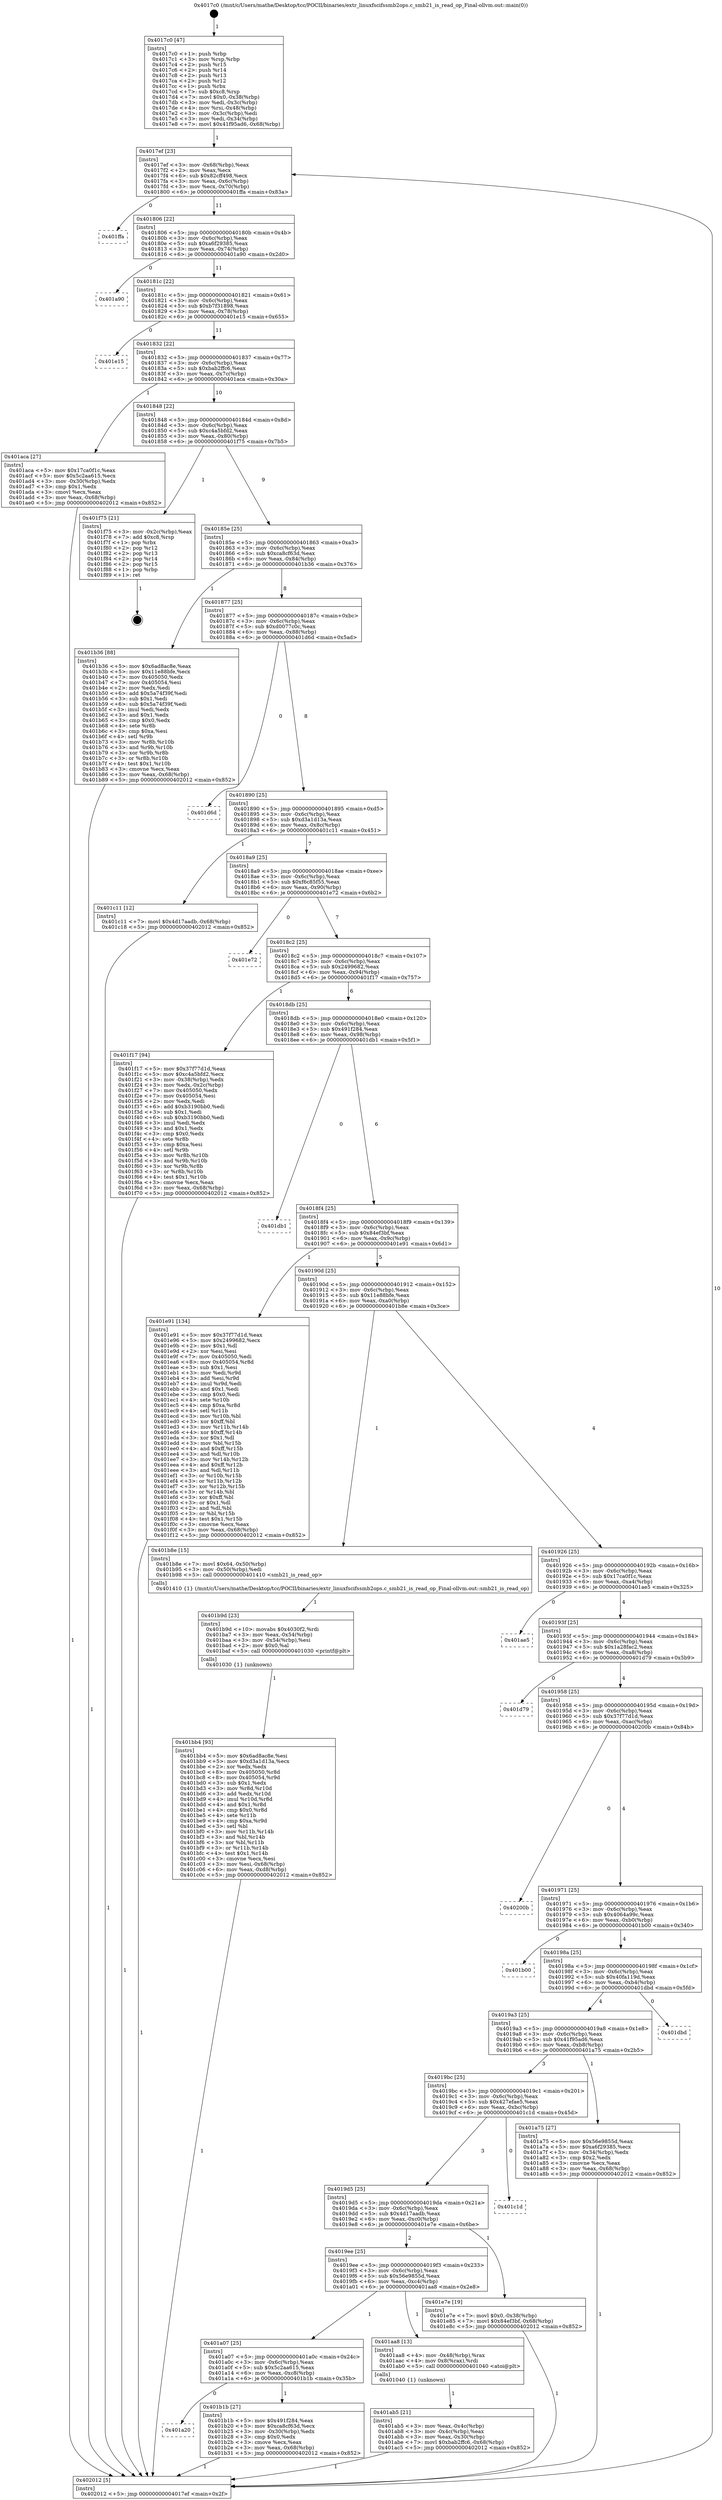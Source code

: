 digraph "0x4017c0" {
  label = "0x4017c0 (/mnt/c/Users/mathe/Desktop/tcc/POCII/binaries/extr_linuxfscifssmb2ops.c_smb21_is_read_op_Final-ollvm.out::main(0))"
  labelloc = "t"
  node[shape=record]

  Entry [label="",width=0.3,height=0.3,shape=circle,fillcolor=black,style=filled]
  "0x4017ef" [label="{
     0x4017ef [23]\l
     | [instrs]\l
     &nbsp;&nbsp;0x4017ef \<+3\>: mov -0x68(%rbp),%eax\l
     &nbsp;&nbsp;0x4017f2 \<+2\>: mov %eax,%ecx\l
     &nbsp;&nbsp;0x4017f4 \<+6\>: sub $0x82cff498,%ecx\l
     &nbsp;&nbsp;0x4017fa \<+3\>: mov %eax,-0x6c(%rbp)\l
     &nbsp;&nbsp;0x4017fd \<+3\>: mov %ecx,-0x70(%rbp)\l
     &nbsp;&nbsp;0x401800 \<+6\>: je 0000000000401ffa \<main+0x83a\>\l
  }"]
  "0x401ffa" [label="{
     0x401ffa\l
  }", style=dashed]
  "0x401806" [label="{
     0x401806 [22]\l
     | [instrs]\l
     &nbsp;&nbsp;0x401806 \<+5\>: jmp 000000000040180b \<main+0x4b\>\l
     &nbsp;&nbsp;0x40180b \<+3\>: mov -0x6c(%rbp),%eax\l
     &nbsp;&nbsp;0x40180e \<+5\>: sub $0xa6f29385,%eax\l
     &nbsp;&nbsp;0x401813 \<+3\>: mov %eax,-0x74(%rbp)\l
     &nbsp;&nbsp;0x401816 \<+6\>: je 0000000000401a90 \<main+0x2d0\>\l
  }"]
  Exit [label="",width=0.3,height=0.3,shape=circle,fillcolor=black,style=filled,peripheries=2]
  "0x401a90" [label="{
     0x401a90\l
  }", style=dashed]
  "0x40181c" [label="{
     0x40181c [22]\l
     | [instrs]\l
     &nbsp;&nbsp;0x40181c \<+5\>: jmp 0000000000401821 \<main+0x61\>\l
     &nbsp;&nbsp;0x401821 \<+3\>: mov -0x6c(%rbp),%eax\l
     &nbsp;&nbsp;0x401824 \<+5\>: sub $0xb7f31898,%eax\l
     &nbsp;&nbsp;0x401829 \<+3\>: mov %eax,-0x78(%rbp)\l
     &nbsp;&nbsp;0x40182c \<+6\>: je 0000000000401e15 \<main+0x655\>\l
  }"]
  "0x401bb4" [label="{
     0x401bb4 [93]\l
     | [instrs]\l
     &nbsp;&nbsp;0x401bb4 \<+5\>: mov $0x6ad8ac8e,%esi\l
     &nbsp;&nbsp;0x401bb9 \<+5\>: mov $0xd3a1d13a,%ecx\l
     &nbsp;&nbsp;0x401bbe \<+2\>: xor %edx,%edx\l
     &nbsp;&nbsp;0x401bc0 \<+8\>: mov 0x405050,%r8d\l
     &nbsp;&nbsp;0x401bc8 \<+8\>: mov 0x405054,%r9d\l
     &nbsp;&nbsp;0x401bd0 \<+3\>: sub $0x1,%edx\l
     &nbsp;&nbsp;0x401bd3 \<+3\>: mov %r8d,%r10d\l
     &nbsp;&nbsp;0x401bd6 \<+3\>: add %edx,%r10d\l
     &nbsp;&nbsp;0x401bd9 \<+4\>: imul %r10d,%r8d\l
     &nbsp;&nbsp;0x401bdd \<+4\>: and $0x1,%r8d\l
     &nbsp;&nbsp;0x401be1 \<+4\>: cmp $0x0,%r8d\l
     &nbsp;&nbsp;0x401be5 \<+4\>: sete %r11b\l
     &nbsp;&nbsp;0x401be9 \<+4\>: cmp $0xa,%r9d\l
     &nbsp;&nbsp;0x401bed \<+3\>: setl %bl\l
     &nbsp;&nbsp;0x401bf0 \<+3\>: mov %r11b,%r14b\l
     &nbsp;&nbsp;0x401bf3 \<+3\>: and %bl,%r14b\l
     &nbsp;&nbsp;0x401bf6 \<+3\>: xor %bl,%r11b\l
     &nbsp;&nbsp;0x401bf9 \<+3\>: or %r11b,%r14b\l
     &nbsp;&nbsp;0x401bfc \<+4\>: test $0x1,%r14b\l
     &nbsp;&nbsp;0x401c00 \<+3\>: cmovne %ecx,%esi\l
     &nbsp;&nbsp;0x401c03 \<+3\>: mov %esi,-0x68(%rbp)\l
     &nbsp;&nbsp;0x401c06 \<+6\>: mov %eax,-0xd8(%rbp)\l
     &nbsp;&nbsp;0x401c0c \<+5\>: jmp 0000000000402012 \<main+0x852\>\l
  }"]
  "0x401e15" [label="{
     0x401e15\l
  }", style=dashed]
  "0x401832" [label="{
     0x401832 [22]\l
     | [instrs]\l
     &nbsp;&nbsp;0x401832 \<+5\>: jmp 0000000000401837 \<main+0x77\>\l
     &nbsp;&nbsp;0x401837 \<+3\>: mov -0x6c(%rbp),%eax\l
     &nbsp;&nbsp;0x40183a \<+5\>: sub $0xbab2ffc6,%eax\l
     &nbsp;&nbsp;0x40183f \<+3\>: mov %eax,-0x7c(%rbp)\l
     &nbsp;&nbsp;0x401842 \<+6\>: je 0000000000401aca \<main+0x30a\>\l
  }"]
  "0x401b9d" [label="{
     0x401b9d [23]\l
     | [instrs]\l
     &nbsp;&nbsp;0x401b9d \<+10\>: movabs $0x4030f2,%rdi\l
     &nbsp;&nbsp;0x401ba7 \<+3\>: mov %eax,-0x54(%rbp)\l
     &nbsp;&nbsp;0x401baa \<+3\>: mov -0x54(%rbp),%esi\l
     &nbsp;&nbsp;0x401bad \<+2\>: mov $0x0,%al\l
     &nbsp;&nbsp;0x401baf \<+5\>: call 0000000000401030 \<printf@plt\>\l
     | [calls]\l
     &nbsp;&nbsp;0x401030 \{1\} (unknown)\l
  }"]
  "0x401aca" [label="{
     0x401aca [27]\l
     | [instrs]\l
     &nbsp;&nbsp;0x401aca \<+5\>: mov $0x17ca0f1c,%eax\l
     &nbsp;&nbsp;0x401acf \<+5\>: mov $0x5c2aa615,%ecx\l
     &nbsp;&nbsp;0x401ad4 \<+3\>: mov -0x30(%rbp),%edx\l
     &nbsp;&nbsp;0x401ad7 \<+3\>: cmp $0x1,%edx\l
     &nbsp;&nbsp;0x401ada \<+3\>: cmovl %ecx,%eax\l
     &nbsp;&nbsp;0x401add \<+3\>: mov %eax,-0x68(%rbp)\l
     &nbsp;&nbsp;0x401ae0 \<+5\>: jmp 0000000000402012 \<main+0x852\>\l
  }"]
  "0x401848" [label="{
     0x401848 [22]\l
     | [instrs]\l
     &nbsp;&nbsp;0x401848 \<+5\>: jmp 000000000040184d \<main+0x8d\>\l
     &nbsp;&nbsp;0x40184d \<+3\>: mov -0x6c(%rbp),%eax\l
     &nbsp;&nbsp;0x401850 \<+5\>: sub $0xc4a5bfd2,%eax\l
     &nbsp;&nbsp;0x401855 \<+3\>: mov %eax,-0x80(%rbp)\l
     &nbsp;&nbsp;0x401858 \<+6\>: je 0000000000401f75 \<main+0x7b5\>\l
  }"]
  "0x401a20" [label="{
     0x401a20\l
  }", style=dashed]
  "0x401f75" [label="{
     0x401f75 [21]\l
     | [instrs]\l
     &nbsp;&nbsp;0x401f75 \<+3\>: mov -0x2c(%rbp),%eax\l
     &nbsp;&nbsp;0x401f78 \<+7\>: add $0xc8,%rsp\l
     &nbsp;&nbsp;0x401f7f \<+1\>: pop %rbx\l
     &nbsp;&nbsp;0x401f80 \<+2\>: pop %r12\l
     &nbsp;&nbsp;0x401f82 \<+2\>: pop %r13\l
     &nbsp;&nbsp;0x401f84 \<+2\>: pop %r14\l
     &nbsp;&nbsp;0x401f86 \<+2\>: pop %r15\l
     &nbsp;&nbsp;0x401f88 \<+1\>: pop %rbp\l
     &nbsp;&nbsp;0x401f89 \<+1\>: ret\l
  }"]
  "0x40185e" [label="{
     0x40185e [25]\l
     | [instrs]\l
     &nbsp;&nbsp;0x40185e \<+5\>: jmp 0000000000401863 \<main+0xa3\>\l
     &nbsp;&nbsp;0x401863 \<+3\>: mov -0x6c(%rbp),%eax\l
     &nbsp;&nbsp;0x401866 \<+5\>: sub $0xca8cf63d,%eax\l
     &nbsp;&nbsp;0x40186b \<+6\>: mov %eax,-0x84(%rbp)\l
     &nbsp;&nbsp;0x401871 \<+6\>: je 0000000000401b36 \<main+0x376\>\l
  }"]
  "0x401b1b" [label="{
     0x401b1b [27]\l
     | [instrs]\l
     &nbsp;&nbsp;0x401b1b \<+5\>: mov $0x491f284,%eax\l
     &nbsp;&nbsp;0x401b20 \<+5\>: mov $0xca8cf63d,%ecx\l
     &nbsp;&nbsp;0x401b25 \<+3\>: mov -0x30(%rbp),%edx\l
     &nbsp;&nbsp;0x401b28 \<+3\>: cmp $0x0,%edx\l
     &nbsp;&nbsp;0x401b2b \<+3\>: cmove %ecx,%eax\l
     &nbsp;&nbsp;0x401b2e \<+3\>: mov %eax,-0x68(%rbp)\l
     &nbsp;&nbsp;0x401b31 \<+5\>: jmp 0000000000402012 \<main+0x852\>\l
  }"]
  "0x401b36" [label="{
     0x401b36 [88]\l
     | [instrs]\l
     &nbsp;&nbsp;0x401b36 \<+5\>: mov $0x6ad8ac8e,%eax\l
     &nbsp;&nbsp;0x401b3b \<+5\>: mov $0x11e88bfe,%ecx\l
     &nbsp;&nbsp;0x401b40 \<+7\>: mov 0x405050,%edx\l
     &nbsp;&nbsp;0x401b47 \<+7\>: mov 0x405054,%esi\l
     &nbsp;&nbsp;0x401b4e \<+2\>: mov %edx,%edi\l
     &nbsp;&nbsp;0x401b50 \<+6\>: add $0x5a74f39f,%edi\l
     &nbsp;&nbsp;0x401b56 \<+3\>: sub $0x1,%edi\l
     &nbsp;&nbsp;0x401b59 \<+6\>: sub $0x5a74f39f,%edi\l
     &nbsp;&nbsp;0x401b5f \<+3\>: imul %edi,%edx\l
     &nbsp;&nbsp;0x401b62 \<+3\>: and $0x1,%edx\l
     &nbsp;&nbsp;0x401b65 \<+3\>: cmp $0x0,%edx\l
     &nbsp;&nbsp;0x401b68 \<+4\>: sete %r8b\l
     &nbsp;&nbsp;0x401b6c \<+3\>: cmp $0xa,%esi\l
     &nbsp;&nbsp;0x401b6f \<+4\>: setl %r9b\l
     &nbsp;&nbsp;0x401b73 \<+3\>: mov %r8b,%r10b\l
     &nbsp;&nbsp;0x401b76 \<+3\>: and %r9b,%r10b\l
     &nbsp;&nbsp;0x401b79 \<+3\>: xor %r9b,%r8b\l
     &nbsp;&nbsp;0x401b7c \<+3\>: or %r8b,%r10b\l
     &nbsp;&nbsp;0x401b7f \<+4\>: test $0x1,%r10b\l
     &nbsp;&nbsp;0x401b83 \<+3\>: cmovne %ecx,%eax\l
     &nbsp;&nbsp;0x401b86 \<+3\>: mov %eax,-0x68(%rbp)\l
     &nbsp;&nbsp;0x401b89 \<+5\>: jmp 0000000000402012 \<main+0x852\>\l
  }"]
  "0x401877" [label="{
     0x401877 [25]\l
     | [instrs]\l
     &nbsp;&nbsp;0x401877 \<+5\>: jmp 000000000040187c \<main+0xbc\>\l
     &nbsp;&nbsp;0x40187c \<+3\>: mov -0x6c(%rbp),%eax\l
     &nbsp;&nbsp;0x40187f \<+5\>: sub $0xd0077c0c,%eax\l
     &nbsp;&nbsp;0x401884 \<+6\>: mov %eax,-0x88(%rbp)\l
     &nbsp;&nbsp;0x40188a \<+6\>: je 0000000000401d6d \<main+0x5ad\>\l
  }"]
  "0x401ab5" [label="{
     0x401ab5 [21]\l
     | [instrs]\l
     &nbsp;&nbsp;0x401ab5 \<+3\>: mov %eax,-0x4c(%rbp)\l
     &nbsp;&nbsp;0x401ab8 \<+3\>: mov -0x4c(%rbp),%eax\l
     &nbsp;&nbsp;0x401abb \<+3\>: mov %eax,-0x30(%rbp)\l
     &nbsp;&nbsp;0x401abe \<+7\>: movl $0xbab2ffc6,-0x68(%rbp)\l
     &nbsp;&nbsp;0x401ac5 \<+5\>: jmp 0000000000402012 \<main+0x852\>\l
  }"]
  "0x401d6d" [label="{
     0x401d6d\l
  }", style=dashed]
  "0x401890" [label="{
     0x401890 [25]\l
     | [instrs]\l
     &nbsp;&nbsp;0x401890 \<+5\>: jmp 0000000000401895 \<main+0xd5\>\l
     &nbsp;&nbsp;0x401895 \<+3\>: mov -0x6c(%rbp),%eax\l
     &nbsp;&nbsp;0x401898 \<+5\>: sub $0xd3a1d13a,%eax\l
     &nbsp;&nbsp;0x40189d \<+6\>: mov %eax,-0x8c(%rbp)\l
     &nbsp;&nbsp;0x4018a3 \<+6\>: je 0000000000401c11 \<main+0x451\>\l
  }"]
  "0x401a07" [label="{
     0x401a07 [25]\l
     | [instrs]\l
     &nbsp;&nbsp;0x401a07 \<+5\>: jmp 0000000000401a0c \<main+0x24c\>\l
     &nbsp;&nbsp;0x401a0c \<+3\>: mov -0x6c(%rbp),%eax\l
     &nbsp;&nbsp;0x401a0f \<+5\>: sub $0x5c2aa615,%eax\l
     &nbsp;&nbsp;0x401a14 \<+6\>: mov %eax,-0xc8(%rbp)\l
     &nbsp;&nbsp;0x401a1a \<+6\>: je 0000000000401b1b \<main+0x35b\>\l
  }"]
  "0x401c11" [label="{
     0x401c11 [12]\l
     | [instrs]\l
     &nbsp;&nbsp;0x401c11 \<+7\>: movl $0x4d17aadb,-0x68(%rbp)\l
     &nbsp;&nbsp;0x401c18 \<+5\>: jmp 0000000000402012 \<main+0x852\>\l
  }"]
  "0x4018a9" [label="{
     0x4018a9 [25]\l
     | [instrs]\l
     &nbsp;&nbsp;0x4018a9 \<+5\>: jmp 00000000004018ae \<main+0xee\>\l
     &nbsp;&nbsp;0x4018ae \<+3\>: mov -0x6c(%rbp),%eax\l
     &nbsp;&nbsp;0x4018b1 \<+5\>: sub $0xf6c85f55,%eax\l
     &nbsp;&nbsp;0x4018b6 \<+6\>: mov %eax,-0x90(%rbp)\l
     &nbsp;&nbsp;0x4018bc \<+6\>: je 0000000000401e72 \<main+0x6b2\>\l
  }"]
  "0x401aa8" [label="{
     0x401aa8 [13]\l
     | [instrs]\l
     &nbsp;&nbsp;0x401aa8 \<+4\>: mov -0x48(%rbp),%rax\l
     &nbsp;&nbsp;0x401aac \<+4\>: mov 0x8(%rax),%rdi\l
     &nbsp;&nbsp;0x401ab0 \<+5\>: call 0000000000401040 \<atoi@plt\>\l
     | [calls]\l
     &nbsp;&nbsp;0x401040 \{1\} (unknown)\l
  }"]
  "0x401e72" [label="{
     0x401e72\l
  }", style=dashed]
  "0x4018c2" [label="{
     0x4018c2 [25]\l
     | [instrs]\l
     &nbsp;&nbsp;0x4018c2 \<+5\>: jmp 00000000004018c7 \<main+0x107\>\l
     &nbsp;&nbsp;0x4018c7 \<+3\>: mov -0x6c(%rbp),%eax\l
     &nbsp;&nbsp;0x4018ca \<+5\>: sub $0x2499682,%eax\l
     &nbsp;&nbsp;0x4018cf \<+6\>: mov %eax,-0x94(%rbp)\l
     &nbsp;&nbsp;0x4018d5 \<+6\>: je 0000000000401f17 \<main+0x757\>\l
  }"]
  "0x4019ee" [label="{
     0x4019ee [25]\l
     | [instrs]\l
     &nbsp;&nbsp;0x4019ee \<+5\>: jmp 00000000004019f3 \<main+0x233\>\l
     &nbsp;&nbsp;0x4019f3 \<+3\>: mov -0x6c(%rbp),%eax\l
     &nbsp;&nbsp;0x4019f6 \<+5\>: sub $0x56e9855d,%eax\l
     &nbsp;&nbsp;0x4019fb \<+6\>: mov %eax,-0xc4(%rbp)\l
     &nbsp;&nbsp;0x401a01 \<+6\>: je 0000000000401aa8 \<main+0x2e8\>\l
  }"]
  "0x401f17" [label="{
     0x401f17 [94]\l
     | [instrs]\l
     &nbsp;&nbsp;0x401f17 \<+5\>: mov $0x37f77d1d,%eax\l
     &nbsp;&nbsp;0x401f1c \<+5\>: mov $0xc4a5bfd2,%ecx\l
     &nbsp;&nbsp;0x401f21 \<+3\>: mov -0x38(%rbp),%edx\l
     &nbsp;&nbsp;0x401f24 \<+3\>: mov %edx,-0x2c(%rbp)\l
     &nbsp;&nbsp;0x401f27 \<+7\>: mov 0x405050,%edx\l
     &nbsp;&nbsp;0x401f2e \<+7\>: mov 0x405054,%esi\l
     &nbsp;&nbsp;0x401f35 \<+2\>: mov %edx,%edi\l
     &nbsp;&nbsp;0x401f37 \<+6\>: add $0xb3190bb0,%edi\l
     &nbsp;&nbsp;0x401f3d \<+3\>: sub $0x1,%edi\l
     &nbsp;&nbsp;0x401f40 \<+6\>: sub $0xb3190bb0,%edi\l
     &nbsp;&nbsp;0x401f46 \<+3\>: imul %edi,%edx\l
     &nbsp;&nbsp;0x401f49 \<+3\>: and $0x1,%edx\l
     &nbsp;&nbsp;0x401f4c \<+3\>: cmp $0x0,%edx\l
     &nbsp;&nbsp;0x401f4f \<+4\>: sete %r8b\l
     &nbsp;&nbsp;0x401f53 \<+3\>: cmp $0xa,%esi\l
     &nbsp;&nbsp;0x401f56 \<+4\>: setl %r9b\l
     &nbsp;&nbsp;0x401f5a \<+3\>: mov %r8b,%r10b\l
     &nbsp;&nbsp;0x401f5d \<+3\>: and %r9b,%r10b\l
     &nbsp;&nbsp;0x401f60 \<+3\>: xor %r9b,%r8b\l
     &nbsp;&nbsp;0x401f63 \<+3\>: or %r8b,%r10b\l
     &nbsp;&nbsp;0x401f66 \<+4\>: test $0x1,%r10b\l
     &nbsp;&nbsp;0x401f6a \<+3\>: cmovne %ecx,%eax\l
     &nbsp;&nbsp;0x401f6d \<+3\>: mov %eax,-0x68(%rbp)\l
     &nbsp;&nbsp;0x401f70 \<+5\>: jmp 0000000000402012 \<main+0x852\>\l
  }"]
  "0x4018db" [label="{
     0x4018db [25]\l
     | [instrs]\l
     &nbsp;&nbsp;0x4018db \<+5\>: jmp 00000000004018e0 \<main+0x120\>\l
     &nbsp;&nbsp;0x4018e0 \<+3\>: mov -0x6c(%rbp),%eax\l
     &nbsp;&nbsp;0x4018e3 \<+5\>: sub $0x491f284,%eax\l
     &nbsp;&nbsp;0x4018e8 \<+6\>: mov %eax,-0x98(%rbp)\l
     &nbsp;&nbsp;0x4018ee \<+6\>: je 0000000000401db1 \<main+0x5f1\>\l
  }"]
  "0x401e7e" [label="{
     0x401e7e [19]\l
     | [instrs]\l
     &nbsp;&nbsp;0x401e7e \<+7\>: movl $0x0,-0x38(%rbp)\l
     &nbsp;&nbsp;0x401e85 \<+7\>: movl $0x84ef3bf,-0x68(%rbp)\l
     &nbsp;&nbsp;0x401e8c \<+5\>: jmp 0000000000402012 \<main+0x852\>\l
  }"]
  "0x401db1" [label="{
     0x401db1\l
  }", style=dashed]
  "0x4018f4" [label="{
     0x4018f4 [25]\l
     | [instrs]\l
     &nbsp;&nbsp;0x4018f4 \<+5\>: jmp 00000000004018f9 \<main+0x139\>\l
     &nbsp;&nbsp;0x4018f9 \<+3\>: mov -0x6c(%rbp),%eax\l
     &nbsp;&nbsp;0x4018fc \<+5\>: sub $0x84ef3bf,%eax\l
     &nbsp;&nbsp;0x401901 \<+6\>: mov %eax,-0x9c(%rbp)\l
     &nbsp;&nbsp;0x401907 \<+6\>: je 0000000000401e91 \<main+0x6d1\>\l
  }"]
  "0x4019d5" [label="{
     0x4019d5 [25]\l
     | [instrs]\l
     &nbsp;&nbsp;0x4019d5 \<+5\>: jmp 00000000004019da \<main+0x21a\>\l
     &nbsp;&nbsp;0x4019da \<+3\>: mov -0x6c(%rbp),%eax\l
     &nbsp;&nbsp;0x4019dd \<+5\>: sub $0x4d17aadb,%eax\l
     &nbsp;&nbsp;0x4019e2 \<+6\>: mov %eax,-0xc0(%rbp)\l
     &nbsp;&nbsp;0x4019e8 \<+6\>: je 0000000000401e7e \<main+0x6be\>\l
  }"]
  "0x401e91" [label="{
     0x401e91 [134]\l
     | [instrs]\l
     &nbsp;&nbsp;0x401e91 \<+5\>: mov $0x37f77d1d,%eax\l
     &nbsp;&nbsp;0x401e96 \<+5\>: mov $0x2499682,%ecx\l
     &nbsp;&nbsp;0x401e9b \<+2\>: mov $0x1,%dl\l
     &nbsp;&nbsp;0x401e9d \<+2\>: xor %esi,%esi\l
     &nbsp;&nbsp;0x401e9f \<+7\>: mov 0x405050,%edi\l
     &nbsp;&nbsp;0x401ea6 \<+8\>: mov 0x405054,%r8d\l
     &nbsp;&nbsp;0x401eae \<+3\>: sub $0x1,%esi\l
     &nbsp;&nbsp;0x401eb1 \<+3\>: mov %edi,%r9d\l
     &nbsp;&nbsp;0x401eb4 \<+3\>: add %esi,%r9d\l
     &nbsp;&nbsp;0x401eb7 \<+4\>: imul %r9d,%edi\l
     &nbsp;&nbsp;0x401ebb \<+3\>: and $0x1,%edi\l
     &nbsp;&nbsp;0x401ebe \<+3\>: cmp $0x0,%edi\l
     &nbsp;&nbsp;0x401ec1 \<+4\>: sete %r10b\l
     &nbsp;&nbsp;0x401ec5 \<+4\>: cmp $0xa,%r8d\l
     &nbsp;&nbsp;0x401ec9 \<+4\>: setl %r11b\l
     &nbsp;&nbsp;0x401ecd \<+3\>: mov %r10b,%bl\l
     &nbsp;&nbsp;0x401ed0 \<+3\>: xor $0xff,%bl\l
     &nbsp;&nbsp;0x401ed3 \<+3\>: mov %r11b,%r14b\l
     &nbsp;&nbsp;0x401ed6 \<+4\>: xor $0xff,%r14b\l
     &nbsp;&nbsp;0x401eda \<+3\>: xor $0x1,%dl\l
     &nbsp;&nbsp;0x401edd \<+3\>: mov %bl,%r15b\l
     &nbsp;&nbsp;0x401ee0 \<+4\>: and $0xff,%r15b\l
     &nbsp;&nbsp;0x401ee4 \<+3\>: and %dl,%r10b\l
     &nbsp;&nbsp;0x401ee7 \<+3\>: mov %r14b,%r12b\l
     &nbsp;&nbsp;0x401eea \<+4\>: and $0xff,%r12b\l
     &nbsp;&nbsp;0x401eee \<+3\>: and %dl,%r11b\l
     &nbsp;&nbsp;0x401ef1 \<+3\>: or %r10b,%r15b\l
     &nbsp;&nbsp;0x401ef4 \<+3\>: or %r11b,%r12b\l
     &nbsp;&nbsp;0x401ef7 \<+3\>: xor %r12b,%r15b\l
     &nbsp;&nbsp;0x401efa \<+3\>: or %r14b,%bl\l
     &nbsp;&nbsp;0x401efd \<+3\>: xor $0xff,%bl\l
     &nbsp;&nbsp;0x401f00 \<+3\>: or $0x1,%dl\l
     &nbsp;&nbsp;0x401f03 \<+2\>: and %dl,%bl\l
     &nbsp;&nbsp;0x401f05 \<+3\>: or %bl,%r15b\l
     &nbsp;&nbsp;0x401f08 \<+4\>: test $0x1,%r15b\l
     &nbsp;&nbsp;0x401f0c \<+3\>: cmovne %ecx,%eax\l
     &nbsp;&nbsp;0x401f0f \<+3\>: mov %eax,-0x68(%rbp)\l
     &nbsp;&nbsp;0x401f12 \<+5\>: jmp 0000000000402012 \<main+0x852\>\l
  }"]
  "0x40190d" [label="{
     0x40190d [25]\l
     | [instrs]\l
     &nbsp;&nbsp;0x40190d \<+5\>: jmp 0000000000401912 \<main+0x152\>\l
     &nbsp;&nbsp;0x401912 \<+3\>: mov -0x6c(%rbp),%eax\l
     &nbsp;&nbsp;0x401915 \<+5\>: sub $0x11e88bfe,%eax\l
     &nbsp;&nbsp;0x40191a \<+6\>: mov %eax,-0xa0(%rbp)\l
     &nbsp;&nbsp;0x401920 \<+6\>: je 0000000000401b8e \<main+0x3ce\>\l
  }"]
  "0x401c1d" [label="{
     0x401c1d\l
  }", style=dashed]
  "0x401b8e" [label="{
     0x401b8e [15]\l
     | [instrs]\l
     &nbsp;&nbsp;0x401b8e \<+7\>: movl $0x64,-0x50(%rbp)\l
     &nbsp;&nbsp;0x401b95 \<+3\>: mov -0x50(%rbp),%edi\l
     &nbsp;&nbsp;0x401b98 \<+5\>: call 0000000000401410 \<smb21_is_read_op\>\l
     | [calls]\l
     &nbsp;&nbsp;0x401410 \{1\} (/mnt/c/Users/mathe/Desktop/tcc/POCII/binaries/extr_linuxfscifssmb2ops.c_smb21_is_read_op_Final-ollvm.out::smb21_is_read_op)\l
  }"]
  "0x401926" [label="{
     0x401926 [25]\l
     | [instrs]\l
     &nbsp;&nbsp;0x401926 \<+5\>: jmp 000000000040192b \<main+0x16b\>\l
     &nbsp;&nbsp;0x40192b \<+3\>: mov -0x6c(%rbp),%eax\l
     &nbsp;&nbsp;0x40192e \<+5\>: sub $0x17ca0f1c,%eax\l
     &nbsp;&nbsp;0x401933 \<+6\>: mov %eax,-0xa4(%rbp)\l
     &nbsp;&nbsp;0x401939 \<+6\>: je 0000000000401ae5 \<main+0x325\>\l
  }"]
  "0x4017c0" [label="{
     0x4017c0 [47]\l
     | [instrs]\l
     &nbsp;&nbsp;0x4017c0 \<+1\>: push %rbp\l
     &nbsp;&nbsp;0x4017c1 \<+3\>: mov %rsp,%rbp\l
     &nbsp;&nbsp;0x4017c4 \<+2\>: push %r15\l
     &nbsp;&nbsp;0x4017c6 \<+2\>: push %r14\l
     &nbsp;&nbsp;0x4017c8 \<+2\>: push %r13\l
     &nbsp;&nbsp;0x4017ca \<+2\>: push %r12\l
     &nbsp;&nbsp;0x4017cc \<+1\>: push %rbx\l
     &nbsp;&nbsp;0x4017cd \<+7\>: sub $0xc8,%rsp\l
     &nbsp;&nbsp;0x4017d4 \<+7\>: movl $0x0,-0x38(%rbp)\l
     &nbsp;&nbsp;0x4017db \<+3\>: mov %edi,-0x3c(%rbp)\l
     &nbsp;&nbsp;0x4017de \<+4\>: mov %rsi,-0x48(%rbp)\l
     &nbsp;&nbsp;0x4017e2 \<+3\>: mov -0x3c(%rbp),%edi\l
     &nbsp;&nbsp;0x4017e5 \<+3\>: mov %edi,-0x34(%rbp)\l
     &nbsp;&nbsp;0x4017e8 \<+7\>: movl $0x41f95ad6,-0x68(%rbp)\l
  }"]
  "0x401ae5" [label="{
     0x401ae5\l
  }", style=dashed]
  "0x40193f" [label="{
     0x40193f [25]\l
     | [instrs]\l
     &nbsp;&nbsp;0x40193f \<+5\>: jmp 0000000000401944 \<main+0x184\>\l
     &nbsp;&nbsp;0x401944 \<+3\>: mov -0x6c(%rbp),%eax\l
     &nbsp;&nbsp;0x401947 \<+5\>: sub $0x1a28fac2,%eax\l
     &nbsp;&nbsp;0x40194c \<+6\>: mov %eax,-0xa8(%rbp)\l
     &nbsp;&nbsp;0x401952 \<+6\>: je 0000000000401d79 \<main+0x5b9\>\l
  }"]
  "0x402012" [label="{
     0x402012 [5]\l
     | [instrs]\l
     &nbsp;&nbsp;0x402012 \<+5\>: jmp 00000000004017ef \<main+0x2f\>\l
  }"]
  "0x401d79" [label="{
     0x401d79\l
  }", style=dashed]
  "0x401958" [label="{
     0x401958 [25]\l
     | [instrs]\l
     &nbsp;&nbsp;0x401958 \<+5\>: jmp 000000000040195d \<main+0x19d\>\l
     &nbsp;&nbsp;0x40195d \<+3\>: mov -0x6c(%rbp),%eax\l
     &nbsp;&nbsp;0x401960 \<+5\>: sub $0x37f77d1d,%eax\l
     &nbsp;&nbsp;0x401965 \<+6\>: mov %eax,-0xac(%rbp)\l
     &nbsp;&nbsp;0x40196b \<+6\>: je 000000000040200b \<main+0x84b\>\l
  }"]
  "0x4019bc" [label="{
     0x4019bc [25]\l
     | [instrs]\l
     &nbsp;&nbsp;0x4019bc \<+5\>: jmp 00000000004019c1 \<main+0x201\>\l
     &nbsp;&nbsp;0x4019c1 \<+3\>: mov -0x6c(%rbp),%eax\l
     &nbsp;&nbsp;0x4019c4 \<+5\>: sub $0x427efae5,%eax\l
     &nbsp;&nbsp;0x4019c9 \<+6\>: mov %eax,-0xbc(%rbp)\l
     &nbsp;&nbsp;0x4019cf \<+6\>: je 0000000000401c1d \<main+0x45d\>\l
  }"]
  "0x40200b" [label="{
     0x40200b\l
  }", style=dashed]
  "0x401971" [label="{
     0x401971 [25]\l
     | [instrs]\l
     &nbsp;&nbsp;0x401971 \<+5\>: jmp 0000000000401976 \<main+0x1b6\>\l
     &nbsp;&nbsp;0x401976 \<+3\>: mov -0x6c(%rbp),%eax\l
     &nbsp;&nbsp;0x401979 \<+5\>: sub $0x4064a99c,%eax\l
     &nbsp;&nbsp;0x40197e \<+6\>: mov %eax,-0xb0(%rbp)\l
     &nbsp;&nbsp;0x401984 \<+6\>: je 0000000000401b00 \<main+0x340\>\l
  }"]
  "0x401a75" [label="{
     0x401a75 [27]\l
     | [instrs]\l
     &nbsp;&nbsp;0x401a75 \<+5\>: mov $0x56e9855d,%eax\l
     &nbsp;&nbsp;0x401a7a \<+5\>: mov $0xa6f29385,%ecx\l
     &nbsp;&nbsp;0x401a7f \<+3\>: mov -0x34(%rbp),%edx\l
     &nbsp;&nbsp;0x401a82 \<+3\>: cmp $0x2,%edx\l
     &nbsp;&nbsp;0x401a85 \<+3\>: cmovne %ecx,%eax\l
     &nbsp;&nbsp;0x401a88 \<+3\>: mov %eax,-0x68(%rbp)\l
     &nbsp;&nbsp;0x401a8b \<+5\>: jmp 0000000000402012 \<main+0x852\>\l
  }"]
  "0x401b00" [label="{
     0x401b00\l
  }", style=dashed]
  "0x40198a" [label="{
     0x40198a [25]\l
     | [instrs]\l
     &nbsp;&nbsp;0x40198a \<+5\>: jmp 000000000040198f \<main+0x1cf\>\l
     &nbsp;&nbsp;0x40198f \<+3\>: mov -0x6c(%rbp),%eax\l
     &nbsp;&nbsp;0x401992 \<+5\>: sub $0x40fa119d,%eax\l
     &nbsp;&nbsp;0x401997 \<+6\>: mov %eax,-0xb4(%rbp)\l
     &nbsp;&nbsp;0x40199d \<+6\>: je 0000000000401dbd \<main+0x5fd\>\l
  }"]
  "0x4019a3" [label="{
     0x4019a3 [25]\l
     | [instrs]\l
     &nbsp;&nbsp;0x4019a3 \<+5\>: jmp 00000000004019a8 \<main+0x1e8\>\l
     &nbsp;&nbsp;0x4019a8 \<+3\>: mov -0x6c(%rbp),%eax\l
     &nbsp;&nbsp;0x4019ab \<+5\>: sub $0x41f95ad6,%eax\l
     &nbsp;&nbsp;0x4019b0 \<+6\>: mov %eax,-0xb8(%rbp)\l
     &nbsp;&nbsp;0x4019b6 \<+6\>: je 0000000000401a75 \<main+0x2b5\>\l
  }"]
  "0x401dbd" [label="{
     0x401dbd\l
  }", style=dashed]
  Entry -> "0x4017c0" [label=" 1"]
  "0x4017ef" -> "0x401ffa" [label=" 0"]
  "0x4017ef" -> "0x401806" [label=" 11"]
  "0x401f75" -> Exit [label=" 1"]
  "0x401806" -> "0x401a90" [label=" 0"]
  "0x401806" -> "0x40181c" [label=" 11"]
  "0x401f17" -> "0x402012" [label=" 1"]
  "0x40181c" -> "0x401e15" [label=" 0"]
  "0x40181c" -> "0x401832" [label=" 11"]
  "0x401e91" -> "0x402012" [label=" 1"]
  "0x401832" -> "0x401aca" [label=" 1"]
  "0x401832" -> "0x401848" [label=" 10"]
  "0x401e7e" -> "0x402012" [label=" 1"]
  "0x401848" -> "0x401f75" [label=" 1"]
  "0x401848" -> "0x40185e" [label=" 9"]
  "0x401c11" -> "0x402012" [label=" 1"]
  "0x40185e" -> "0x401b36" [label=" 1"]
  "0x40185e" -> "0x401877" [label=" 8"]
  "0x401bb4" -> "0x402012" [label=" 1"]
  "0x401877" -> "0x401d6d" [label=" 0"]
  "0x401877" -> "0x401890" [label=" 8"]
  "0x401b8e" -> "0x401b9d" [label=" 1"]
  "0x401890" -> "0x401c11" [label=" 1"]
  "0x401890" -> "0x4018a9" [label=" 7"]
  "0x401b36" -> "0x402012" [label=" 1"]
  "0x4018a9" -> "0x401e72" [label=" 0"]
  "0x4018a9" -> "0x4018c2" [label=" 7"]
  "0x401b1b" -> "0x402012" [label=" 1"]
  "0x4018c2" -> "0x401f17" [label=" 1"]
  "0x4018c2" -> "0x4018db" [label=" 6"]
  "0x401a07" -> "0x401b1b" [label=" 1"]
  "0x4018db" -> "0x401db1" [label=" 0"]
  "0x4018db" -> "0x4018f4" [label=" 6"]
  "0x401b9d" -> "0x401bb4" [label=" 1"]
  "0x4018f4" -> "0x401e91" [label=" 1"]
  "0x4018f4" -> "0x40190d" [label=" 5"]
  "0x401ab5" -> "0x402012" [label=" 1"]
  "0x40190d" -> "0x401b8e" [label=" 1"]
  "0x40190d" -> "0x401926" [label=" 4"]
  "0x401aa8" -> "0x401ab5" [label=" 1"]
  "0x401926" -> "0x401ae5" [label=" 0"]
  "0x401926" -> "0x40193f" [label=" 4"]
  "0x4019ee" -> "0x401aa8" [label=" 1"]
  "0x40193f" -> "0x401d79" [label=" 0"]
  "0x40193f" -> "0x401958" [label=" 4"]
  "0x401a07" -> "0x401a20" [label=" 0"]
  "0x401958" -> "0x40200b" [label=" 0"]
  "0x401958" -> "0x401971" [label=" 4"]
  "0x4019d5" -> "0x4019ee" [label=" 2"]
  "0x401971" -> "0x401b00" [label=" 0"]
  "0x401971" -> "0x40198a" [label=" 4"]
  "0x4019d5" -> "0x401e7e" [label=" 1"]
  "0x40198a" -> "0x401dbd" [label=" 0"]
  "0x40198a" -> "0x4019a3" [label=" 4"]
  "0x401aca" -> "0x402012" [label=" 1"]
  "0x4019a3" -> "0x401a75" [label=" 1"]
  "0x4019a3" -> "0x4019bc" [label=" 3"]
  "0x401a75" -> "0x402012" [label=" 1"]
  "0x4017c0" -> "0x4017ef" [label=" 1"]
  "0x402012" -> "0x4017ef" [label=" 10"]
  "0x4019ee" -> "0x401a07" [label=" 1"]
  "0x4019bc" -> "0x401c1d" [label=" 0"]
  "0x4019bc" -> "0x4019d5" [label=" 3"]
}
